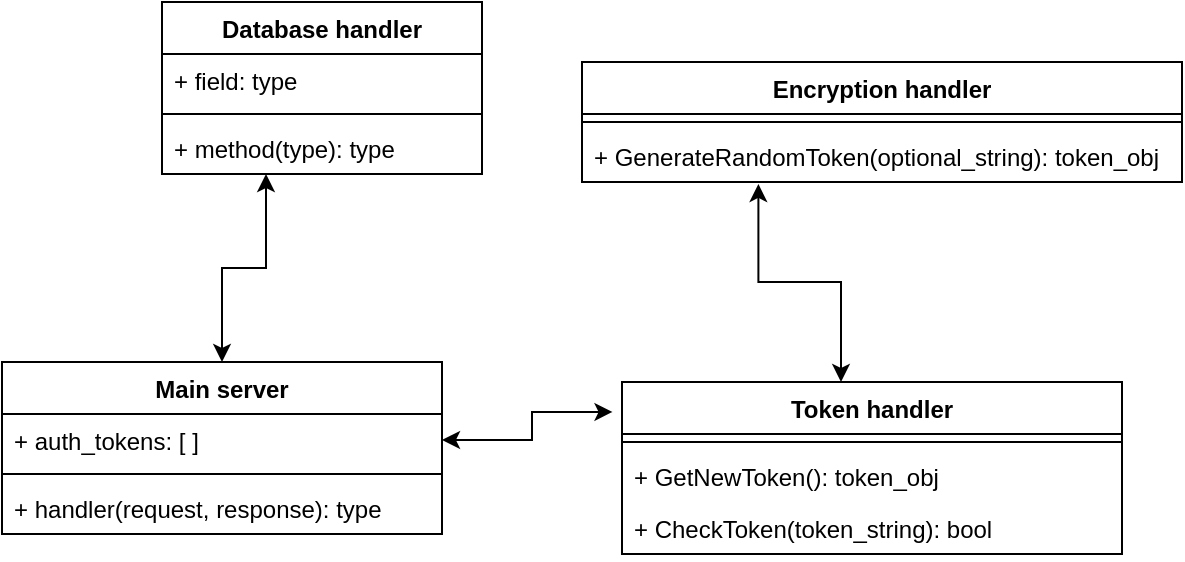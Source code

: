 <mxfile version="20.6.0" type="device"><diagram id="ZQdGbI8St5XM_Q2MlLIf" name="Page-1"><mxGraphModel dx="1381" dy="764" grid="1" gridSize="10" guides="1" tooltips="1" connect="1" arrows="1" fold="1" page="1" pageScale="1" pageWidth="827" pageHeight="1169" math="0" shadow="0"><root><mxCell id="0"/><mxCell id="1" parent="0"/><mxCell id="pJ4KLMjHd3EwHmC8qw0q-46" style="edgeStyle=orthogonalEdgeStyle;rounded=0;orthogonalLoop=1;jettySize=auto;html=1;exitX=0.438;exitY=0;exitDx=0;exitDy=0;entryX=0.294;entryY=1.038;entryDx=0;entryDy=0;exitPerimeter=0;entryPerimeter=0;startArrow=classic;startFill=1;" edge="1" parent="1" source="pJ4KLMjHd3EwHmC8qw0q-47" target="pJ4KLMjHd3EwHmC8qw0q-54"><mxGeometry relative="1" as="geometry"><mxPoint x="510" y="310" as="sourcePoint"/><mxPoint x="480" y="260" as="targetPoint"/></mxGeometry></mxCell><mxCell id="pJ4KLMjHd3EwHmC8qw0q-47" value="Token handler" style="swimlane;fontStyle=1;align=center;verticalAlign=top;childLayout=stackLayout;horizontal=1;startSize=26;horizontalStack=0;resizeParent=1;resizeParentMax=0;resizeLast=0;collapsible=1;marginBottom=0;" vertex="1" parent="1"><mxGeometry x="460" y="320" width="250" height="86" as="geometry"/></mxCell><mxCell id="pJ4KLMjHd3EwHmC8qw0q-49" value="" style="line;strokeWidth=1;fillColor=none;align=left;verticalAlign=middle;spacingTop=-1;spacingLeft=3;spacingRight=3;rotatable=0;labelPosition=right;points=[];portConstraint=eastwest;strokeColor=inherit;" vertex="1" parent="pJ4KLMjHd3EwHmC8qw0q-47"><mxGeometry y="26" width="250" height="8" as="geometry"/></mxCell><mxCell id="pJ4KLMjHd3EwHmC8qw0q-50" value="+ GetNewToken(): token_obj" style="text;strokeColor=none;fillColor=none;align=left;verticalAlign=top;spacingLeft=4;spacingRight=4;overflow=hidden;rotatable=0;points=[[0,0.5],[1,0.5]];portConstraint=eastwest;" vertex="1" parent="pJ4KLMjHd3EwHmC8qw0q-47"><mxGeometry y="34" width="250" height="26" as="geometry"/></mxCell><mxCell id="pJ4KLMjHd3EwHmC8qw0q-71" value="+ CheckToken(token_string): bool" style="text;strokeColor=none;fillColor=none;align=left;verticalAlign=top;spacingLeft=4;spacingRight=4;overflow=hidden;rotatable=0;points=[[0,0.5],[1,0.5]];portConstraint=eastwest;" vertex="1" parent="pJ4KLMjHd3EwHmC8qw0q-47"><mxGeometry y="60" width="250" height="26" as="geometry"/></mxCell><mxCell id="pJ4KLMjHd3EwHmC8qw0q-51" value="Encryption handler" style="swimlane;fontStyle=1;align=center;verticalAlign=top;childLayout=stackLayout;horizontal=1;startSize=26;horizontalStack=0;resizeParent=1;resizeParentMax=0;resizeLast=0;collapsible=1;marginBottom=0;" vertex="1" parent="1"><mxGeometry x="440" y="160" width="300" height="60" as="geometry"/></mxCell><mxCell id="pJ4KLMjHd3EwHmC8qw0q-53" value="" style="line;strokeWidth=1;fillColor=none;align=left;verticalAlign=middle;spacingTop=-1;spacingLeft=3;spacingRight=3;rotatable=0;labelPosition=right;points=[];portConstraint=eastwest;strokeColor=inherit;" vertex="1" parent="pJ4KLMjHd3EwHmC8qw0q-51"><mxGeometry y="26" width="300" height="8" as="geometry"/></mxCell><mxCell id="pJ4KLMjHd3EwHmC8qw0q-54" value="+ GenerateRandomToken(optional_string): token_obj" style="text;strokeColor=none;fillColor=none;align=left;verticalAlign=top;spacingLeft=4;spacingRight=4;overflow=hidden;rotatable=0;points=[[0,0.5],[1,0.5]];portConstraint=eastwest;" vertex="1" parent="pJ4KLMjHd3EwHmC8qw0q-51"><mxGeometry y="34" width="300" height="26" as="geometry"/></mxCell><mxCell id="pJ4KLMjHd3EwHmC8qw0q-69" style="edgeStyle=orthogonalEdgeStyle;rounded=0;orthogonalLoop=1;jettySize=auto;html=1;exitX=0.5;exitY=0;exitDx=0;exitDy=0;entryX=0.325;entryY=1;entryDx=0;entryDy=0;entryPerimeter=0;startArrow=classic;startFill=1;" edge="1" parent="1" source="pJ4KLMjHd3EwHmC8qw0q-55" target="pJ4KLMjHd3EwHmC8qw0q-62"><mxGeometry relative="1" as="geometry"/></mxCell><mxCell id="pJ4KLMjHd3EwHmC8qw0q-55" value="Main server" style="swimlane;fontStyle=1;align=center;verticalAlign=top;childLayout=stackLayout;horizontal=1;startSize=26;horizontalStack=0;resizeParent=1;resizeParentMax=0;resizeLast=0;collapsible=1;marginBottom=0;" vertex="1" parent="1"><mxGeometry x="150" y="310" width="220" height="86" as="geometry"/></mxCell><mxCell id="pJ4KLMjHd3EwHmC8qw0q-56" value="+ auth_tokens: [ ]" style="text;strokeColor=none;fillColor=none;align=left;verticalAlign=top;spacingLeft=4;spacingRight=4;overflow=hidden;rotatable=0;points=[[0,0.5],[1,0.5]];portConstraint=eastwest;" vertex="1" parent="pJ4KLMjHd3EwHmC8qw0q-55"><mxGeometry y="26" width="220" height="26" as="geometry"/></mxCell><mxCell id="pJ4KLMjHd3EwHmC8qw0q-57" value="" style="line;strokeWidth=1;fillColor=none;align=left;verticalAlign=middle;spacingTop=-1;spacingLeft=3;spacingRight=3;rotatable=0;labelPosition=right;points=[];portConstraint=eastwest;strokeColor=inherit;" vertex="1" parent="pJ4KLMjHd3EwHmC8qw0q-55"><mxGeometry y="52" width="220" height="8" as="geometry"/></mxCell><mxCell id="pJ4KLMjHd3EwHmC8qw0q-58" value="+ handler(request, response): type" style="text;strokeColor=none;fillColor=none;align=left;verticalAlign=top;spacingLeft=4;spacingRight=4;overflow=hidden;rotatable=0;points=[[0,0.5],[1,0.5]];portConstraint=eastwest;" vertex="1" parent="pJ4KLMjHd3EwHmC8qw0q-55"><mxGeometry y="60" width="220" height="26" as="geometry"/></mxCell><mxCell id="pJ4KLMjHd3EwHmC8qw0q-59" value="Database handler" style="swimlane;fontStyle=1;align=center;verticalAlign=top;childLayout=stackLayout;horizontal=1;startSize=26;horizontalStack=0;resizeParent=1;resizeParentMax=0;resizeLast=0;collapsible=1;marginBottom=0;" vertex="1" parent="1"><mxGeometry x="230" y="130" width="160" height="86" as="geometry"/></mxCell><mxCell id="pJ4KLMjHd3EwHmC8qw0q-60" value="+ field: type" style="text;strokeColor=none;fillColor=none;align=left;verticalAlign=top;spacingLeft=4;spacingRight=4;overflow=hidden;rotatable=0;points=[[0,0.5],[1,0.5]];portConstraint=eastwest;" vertex="1" parent="pJ4KLMjHd3EwHmC8qw0q-59"><mxGeometry y="26" width="160" height="26" as="geometry"/></mxCell><mxCell id="pJ4KLMjHd3EwHmC8qw0q-61" value="" style="line;strokeWidth=1;fillColor=none;align=left;verticalAlign=middle;spacingTop=-1;spacingLeft=3;spacingRight=3;rotatable=0;labelPosition=right;points=[];portConstraint=eastwest;strokeColor=inherit;" vertex="1" parent="pJ4KLMjHd3EwHmC8qw0q-59"><mxGeometry y="52" width="160" height="8" as="geometry"/></mxCell><mxCell id="pJ4KLMjHd3EwHmC8qw0q-62" value="+ method(type): type" style="text;strokeColor=none;fillColor=none;align=left;verticalAlign=top;spacingLeft=4;spacingRight=4;overflow=hidden;rotatable=0;points=[[0,0.5],[1,0.5]];portConstraint=eastwest;" vertex="1" parent="pJ4KLMjHd3EwHmC8qw0q-59"><mxGeometry y="60" width="160" height="26" as="geometry"/></mxCell><mxCell id="pJ4KLMjHd3EwHmC8qw0q-70" style="edgeStyle=orthogonalEdgeStyle;rounded=0;orthogonalLoop=1;jettySize=auto;html=1;exitX=1;exitY=0.5;exitDx=0;exitDy=0;entryX=-0.019;entryY=0.174;entryDx=0;entryDy=0;entryPerimeter=0;startArrow=classic;startFill=1;" edge="1" parent="1" source="pJ4KLMjHd3EwHmC8qw0q-56" target="pJ4KLMjHd3EwHmC8qw0q-47"><mxGeometry relative="1" as="geometry"/></mxCell></root></mxGraphModel></diagram></mxfile>